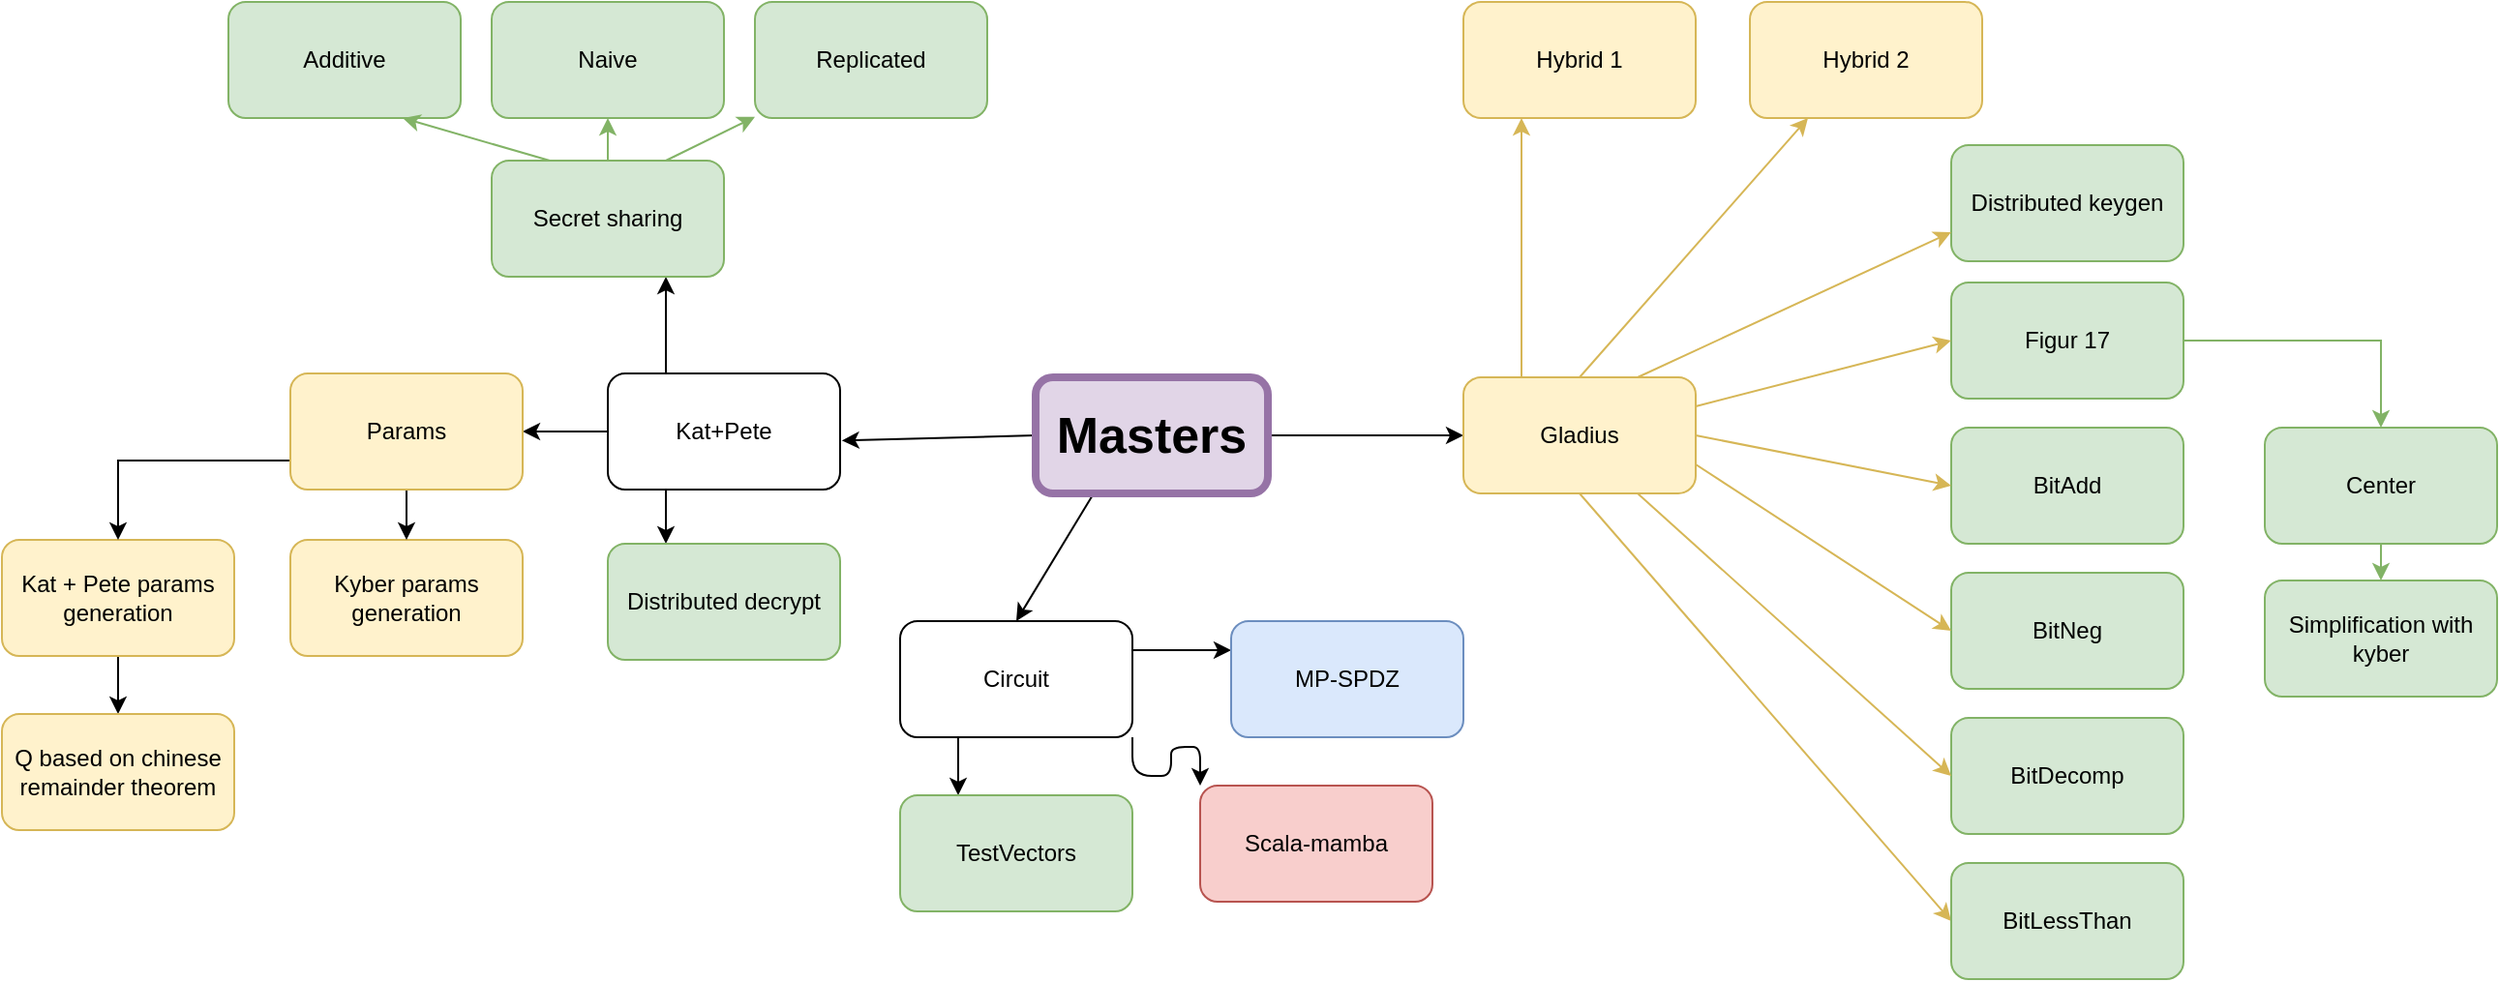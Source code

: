<mxfile version="21.0.2" type="github">
  <diagram name="Page-1" id="hLuPmDGO4PXkCt97cyZo">
    <mxGraphModel dx="2301" dy="1191" grid="0" gridSize="10" guides="1" tooltips="1" connect="1" arrows="1" fold="1" page="1" pageScale="1" pageWidth="827" pageHeight="1169" background="#FFFFFF" math="0" shadow="0">
      <root>
        <mxCell id="0" />
        <mxCell id="1" parent="0" />
        <mxCell id="O7RyFbMv_qGXEK2Rhbus-43" style="rounded=0;orthogonalLoop=1;jettySize=auto;html=1;exitX=0;exitY=0.5;exitDx=0;exitDy=0;entryX=1.007;entryY=0.578;entryDx=0;entryDy=0;entryPerimeter=0;labelBackgroundColor=none;fontColor=default;" parent="1" source="O7RyFbMv_qGXEK2Rhbus-1" target="O7RyFbMv_qGXEK2Rhbus-2" edge="1">
          <mxGeometry relative="1" as="geometry" />
        </mxCell>
        <mxCell id="O7RyFbMv_qGXEK2Rhbus-44" style="edgeStyle=orthogonalEdgeStyle;rounded=0;orthogonalLoop=1;jettySize=auto;html=1;exitX=1;exitY=0.5;exitDx=0;exitDy=0;entryX=0;entryY=0.5;entryDx=0;entryDy=0;labelBackgroundColor=none;fontColor=default;" parent="1" source="O7RyFbMv_qGXEK2Rhbus-1" target="O7RyFbMv_qGXEK2Rhbus-10" edge="1">
          <mxGeometry relative="1" as="geometry" />
        </mxCell>
        <mxCell id="O7RyFbMv_qGXEK2Rhbus-52" style="edgeStyle=none;rounded=0;orthogonalLoop=1;jettySize=auto;html=1;exitX=0.25;exitY=1;exitDx=0;exitDy=0;entryX=0.5;entryY=0;entryDx=0;entryDy=0;strokeColor=default;" parent="1" source="O7RyFbMv_qGXEK2Rhbus-1" target="O7RyFbMv_qGXEK2Rhbus-45" edge="1">
          <mxGeometry relative="1" as="geometry" />
        </mxCell>
        <mxCell id="O7RyFbMv_qGXEK2Rhbus-1" value="Masters" style="rounded=1;whiteSpace=wrap;html=1;strokeWidth=4;labelBackgroundColor=none;fillColor=#e1d5e7;strokeColor=#9673a6;fontSize=26;fontStyle=1" parent="1" vertex="1">
          <mxGeometry x="517" y="268" width="120" height="60" as="geometry" />
        </mxCell>
        <mxCell id="O7RyFbMv_qGXEK2Rhbus-19" style="edgeStyle=orthogonalEdgeStyle;rounded=0;orthogonalLoop=1;jettySize=auto;html=1;exitX=0.25;exitY=0;exitDx=0;exitDy=0;entryX=0.75;entryY=1;entryDx=0;entryDy=0;labelBackgroundColor=none;fontColor=default;" parent="1" source="O7RyFbMv_qGXEK2Rhbus-2" target="O7RyFbMv_qGXEK2Rhbus-18" edge="1">
          <mxGeometry relative="1" as="geometry" />
        </mxCell>
        <mxCell id="O7RyFbMv_qGXEK2Rhbus-25" style="edgeStyle=orthogonalEdgeStyle;rounded=0;orthogonalLoop=1;jettySize=auto;html=1;exitX=0.25;exitY=1;exitDx=0;exitDy=0;entryX=0.25;entryY=0;entryDx=0;entryDy=0;labelBackgroundColor=none;fontColor=default;" parent="1" source="O7RyFbMv_qGXEK2Rhbus-2" target="O7RyFbMv_qGXEK2Rhbus-14" edge="1">
          <mxGeometry relative="1" as="geometry" />
        </mxCell>
        <mxCell id="O7RyFbMv_qGXEK2Rhbus-28" style="edgeStyle=orthogonalEdgeStyle;rounded=0;orthogonalLoop=1;jettySize=auto;html=1;exitX=0;exitY=0.5;exitDx=0;exitDy=0;entryX=1;entryY=0.5;entryDx=0;entryDy=0;labelBackgroundColor=none;fontColor=default;" parent="1" source="O7RyFbMv_qGXEK2Rhbus-2" target="O7RyFbMv_qGXEK2Rhbus-13" edge="1">
          <mxGeometry relative="1" as="geometry" />
        </mxCell>
        <mxCell id="O7RyFbMv_qGXEK2Rhbus-2" value="&lt;div&gt;Kat+Pete&lt;/div&gt;" style="rounded=1;whiteSpace=wrap;html=1;labelBackgroundColor=none;" parent="1" vertex="1">
          <mxGeometry x="296" y="266" width="120" height="60" as="geometry" />
        </mxCell>
        <mxCell id="O7RyFbMv_qGXEK2Rhbus-3" value="BitDecomp" style="rounded=1;whiteSpace=wrap;html=1;labelBackgroundColor=none;fillColor=#d5e8d4;strokeColor=#82b366;" parent="1" vertex="1">
          <mxGeometry x="990" y="444" width="120" height="60" as="geometry" />
        </mxCell>
        <mxCell id="O7RyFbMv_qGXEK2Rhbus-4" value="BitNeg" style="rounded=1;whiteSpace=wrap;html=1;labelBackgroundColor=none;fillColor=#d5e8d4;strokeColor=#82b366;" parent="1" vertex="1">
          <mxGeometry x="990" y="369" width="120" height="60" as="geometry" />
        </mxCell>
        <mxCell id="O7RyFbMv_qGXEK2Rhbus-5" value="BitAdd" style="rounded=1;whiteSpace=wrap;html=1;labelBackgroundColor=none;fillColor=#d5e8d4;strokeColor=#82b366;" parent="1" vertex="1">
          <mxGeometry x="990" y="294" width="120" height="60" as="geometry" />
        </mxCell>
        <mxCell id="O7RyFbMv_qGXEK2Rhbus-41" style="edgeStyle=orthogonalEdgeStyle;rounded=0;orthogonalLoop=1;jettySize=auto;html=1;exitX=1;exitY=0.5;exitDx=0;exitDy=0;entryX=0.5;entryY=0;entryDx=0;entryDy=0;labelBackgroundColor=none;fontColor=default;fillColor=#d5e8d4;strokeColor=#82b366;" parent="1" source="O7RyFbMv_qGXEK2Rhbus-6" target="O7RyFbMv_qGXEK2Rhbus-30" edge="1">
          <mxGeometry relative="1" as="geometry" />
        </mxCell>
        <mxCell id="O7RyFbMv_qGXEK2Rhbus-6" value="Figur 17" style="rounded=1;whiteSpace=wrap;html=1;labelBackgroundColor=none;fillColor=#d5e8d4;strokeColor=#82b366;" parent="1" vertex="1">
          <mxGeometry x="990" y="219" width="120" height="60" as="geometry" />
        </mxCell>
        <mxCell id="O7RyFbMv_qGXEK2Rhbus-7" value="Distributed keygen" style="rounded=1;whiteSpace=wrap;html=1;labelBackgroundColor=none;fillColor=#d5e8d4;strokeColor=#82b366;" parent="1" vertex="1">
          <mxGeometry x="990" y="148" width="120" height="60" as="geometry" />
        </mxCell>
        <mxCell id="O7RyFbMv_qGXEK2Rhbus-8" value="Hybrid 2" style="rounded=1;whiteSpace=wrap;html=1;labelBackgroundColor=none;fillColor=#fff2cc;strokeColor=#d6b656;" parent="1" vertex="1">
          <mxGeometry x="886" y="74" width="120" height="60" as="geometry" />
        </mxCell>
        <mxCell id="O7RyFbMv_qGXEK2Rhbus-9" value="Hybrid 1" style="rounded=1;whiteSpace=wrap;html=1;labelBackgroundColor=none;fillColor=#fff2cc;strokeColor=#d6b656;" parent="1" vertex="1">
          <mxGeometry x="738" y="74" width="120" height="60" as="geometry" />
        </mxCell>
        <mxCell id="O7RyFbMv_qGXEK2Rhbus-32" style="edgeStyle=orthogonalEdgeStyle;rounded=0;orthogonalLoop=1;jettySize=auto;html=1;exitX=0.25;exitY=0;exitDx=0;exitDy=0;entryX=0.25;entryY=1;entryDx=0;entryDy=0;labelBackgroundColor=none;fontColor=default;fillColor=#fff2cc;strokeColor=#d6b656;" parent="1" source="O7RyFbMv_qGXEK2Rhbus-10" target="O7RyFbMv_qGXEK2Rhbus-9" edge="1">
          <mxGeometry relative="1" as="geometry" />
        </mxCell>
        <mxCell id="O7RyFbMv_qGXEK2Rhbus-33" style="rounded=0;orthogonalLoop=1;jettySize=auto;html=1;exitX=0.5;exitY=0;exitDx=0;exitDy=0;entryX=0.25;entryY=1;entryDx=0;entryDy=0;labelBackgroundColor=none;fontColor=default;fillColor=#fff2cc;strokeColor=#d6b656;" parent="1" source="O7RyFbMv_qGXEK2Rhbus-10" target="O7RyFbMv_qGXEK2Rhbus-8" edge="1">
          <mxGeometry relative="1" as="geometry" />
        </mxCell>
        <mxCell id="O7RyFbMv_qGXEK2Rhbus-35" style="rounded=0;orthogonalLoop=1;jettySize=auto;html=1;exitX=0.75;exitY=0;exitDx=0;exitDy=0;entryX=0;entryY=0.75;entryDx=0;entryDy=0;labelBackgroundColor=none;fontColor=default;strokeColor=#d6b656;fillColor=#fff2cc;" parent="1" source="O7RyFbMv_qGXEK2Rhbus-10" target="O7RyFbMv_qGXEK2Rhbus-7" edge="1">
          <mxGeometry relative="1" as="geometry" />
        </mxCell>
        <mxCell id="O7RyFbMv_qGXEK2Rhbus-36" style="rounded=0;orthogonalLoop=1;jettySize=auto;html=1;exitX=1;exitY=0.25;exitDx=0;exitDy=0;entryX=0;entryY=0.5;entryDx=0;entryDy=0;labelBackgroundColor=none;fontColor=default;fillColor=#fff2cc;strokeColor=#d6b656;" parent="1" source="O7RyFbMv_qGXEK2Rhbus-10" target="O7RyFbMv_qGXEK2Rhbus-6" edge="1">
          <mxGeometry relative="1" as="geometry" />
        </mxCell>
        <mxCell id="O7RyFbMv_qGXEK2Rhbus-37" style="rounded=0;orthogonalLoop=1;jettySize=auto;html=1;exitX=1;exitY=0.5;exitDx=0;exitDy=0;entryX=0;entryY=0.5;entryDx=0;entryDy=0;labelBackgroundColor=none;fontColor=default;fillColor=#fff2cc;strokeColor=#d6b656;" parent="1" source="O7RyFbMv_qGXEK2Rhbus-10" target="O7RyFbMv_qGXEK2Rhbus-5" edge="1">
          <mxGeometry relative="1" as="geometry" />
        </mxCell>
        <mxCell id="O7RyFbMv_qGXEK2Rhbus-38" style="rounded=0;orthogonalLoop=1;jettySize=auto;html=1;exitX=1;exitY=0.75;exitDx=0;exitDy=0;entryX=0;entryY=0.5;entryDx=0;entryDy=0;labelBackgroundColor=none;fontColor=default;fillColor=#fff2cc;strokeColor=#d6b656;" parent="1" source="O7RyFbMv_qGXEK2Rhbus-10" target="O7RyFbMv_qGXEK2Rhbus-4" edge="1">
          <mxGeometry relative="1" as="geometry" />
        </mxCell>
        <mxCell id="O7RyFbMv_qGXEK2Rhbus-39" style="rounded=0;orthogonalLoop=1;jettySize=auto;html=1;exitX=0.75;exitY=1;exitDx=0;exitDy=0;entryX=0;entryY=0.5;entryDx=0;entryDy=0;labelBackgroundColor=none;fontColor=default;fillColor=#fff2cc;strokeColor=#d6b656;" parent="1" source="O7RyFbMv_qGXEK2Rhbus-10" target="O7RyFbMv_qGXEK2Rhbus-3" edge="1">
          <mxGeometry relative="1" as="geometry" />
        </mxCell>
        <mxCell id="O7RyFbMv_qGXEK2Rhbus-40" style="rounded=0;orthogonalLoop=1;jettySize=auto;html=1;exitX=0.5;exitY=1;exitDx=0;exitDy=0;entryX=0;entryY=0.5;entryDx=0;entryDy=0;labelBackgroundColor=none;fontColor=default;fillColor=#fff2cc;strokeColor=#d6b656;" parent="1" source="O7RyFbMv_qGXEK2Rhbus-10" target="O7RyFbMv_qGXEK2Rhbus-29" edge="1">
          <mxGeometry relative="1" as="geometry" />
        </mxCell>
        <mxCell id="O7RyFbMv_qGXEK2Rhbus-10" value="&lt;div&gt;Gladius&lt;/div&gt;" style="rounded=1;whiteSpace=wrap;html=1;labelBackgroundColor=none;fillColor=#fff2cc;strokeColor=#d6b656;" parent="1" vertex="1">
          <mxGeometry x="738" y="268" width="120" height="60" as="geometry" />
        </mxCell>
        <mxCell id="LVyAhiCASs7lZBnIoiiR-2" value="" style="edgeStyle=orthogonalEdgeStyle;rounded=0;orthogonalLoop=1;jettySize=auto;html=1;" edge="1" parent="1" source="O7RyFbMv_qGXEK2Rhbus-11" target="LVyAhiCASs7lZBnIoiiR-1">
          <mxGeometry relative="1" as="geometry" />
        </mxCell>
        <mxCell id="O7RyFbMv_qGXEK2Rhbus-11" value="Kat + Pete params generation" style="rounded=1;whiteSpace=wrap;html=1;labelBackgroundColor=none;fillColor=#fff2cc;strokeColor=#d6b656;" parent="1" vertex="1">
          <mxGeometry x="-17" y="352" width="120" height="60" as="geometry" />
        </mxCell>
        <mxCell id="O7RyFbMv_qGXEK2Rhbus-12" value="Kyber params generation" style="rounded=1;whiteSpace=wrap;html=1;labelBackgroundColor=none;fillColor=#fff2cc;strokeColor=#d6b656;" parent="1" vertex="1">
          <mxGeometry x="132" y="352" width="120" height="60" as="geometry" />
        </mxCell>
        <mxCell id="O7RyFbMv_qGXEK2Rhbus-26" style="edgeStyle=orthogonalEdgeStyle;rounded=0;orthogonalLoop=1;jettySize=auto;html=1;exitX=0.5;exitY=1;exitDx=0;exitDy=0;entryX=0.5;entryY=0;entryDx=0;entryDy=0;labelBackgroundColor=none;fontColor=default;" parent="1" source="O7RyFbMv_qGXEK2Rhbus-13" target="O7RyFbMv_qGXEK2Rhbus-12" edge="1">
          <mxGeometry relative="1" as="geometry" />
        </mxCell>
        <mxCell id="O7RyFbMv_qGXEK2Rhbus-27" style="edgeStyle=orthogonalEdgeStyle;rounded=0;orthogonalLoop=1;jettySize=auto;html=1;exitX=0;exitY=0.75;exitDx=0;exitDy=0;entryX=0.5;entryY=0;entryDx=0;entryDy=0;labelBackgroundColor=none;fontColor=default;" parent="1" source="O7RyFbMv_qGXEK2Rhbus-13" target="O7RyFbMv_qGXEK2Rhbus-11" edge="1">
          <mxGeometry relative="1" as="geometry" />
        </mxCell>
        <mxCell id="O7RyFbMv_qGXEK2Rhbus-13" value="Params" style="rounded=1;whiteSpace=wrap;html=1;labelBackgroundColor=none;fillColor=#fff2cc;strokeColor=#d6b656;" parent="1" vertex="1">
          <mxGeometry x="132" y="266" width="120" height="60" as="geometry" />
        </mxCell>
        <mxCell id="O7RyFbMv_qGXEK2Rhbus-14" value="Distributed decrypt" style="rounded=1;whiteSpace=wrap;html=1;labelBackgroundColor=none;fillColor=#d5e8d4;strokeColor=#82b366;" parent="1" vertex="1">
          <mxGeometry x="296" y="354" width="120" height="60" as="geometry" />
        </mxCell>
        <mxCell id="O7RyFbMv_qGXEK2Rhbus-15" value="Replicated" style="rounded=1;whiteSpace=wrap;html=1;labelBackgroundColor=none;fillColor=#d5e8d4;strokeColor=#82b366;" parent="1" vertex="1">
          <mxGeometry x="372" y="74" width="120" height="60" as="geometry" />
        </mxCell>
        <mxCell id="O7RyFbMv_qGXEK2Rhbus-16" value="Naive" style="rounded=1;whiteSpace=wrap;html=1;labelBackgroundColor=none;fillColor=#d5e8d4;strokeColor=#82b366;" parent="1" vertex="1">
          <mxGeometry x="236" y="74" width="120" height="60" as="geometry" />
        </mxCell>
        <mxCell id="O7RyFbMv_qGXEK2Rhbus-17" value="Additive" style="rounded=1;whiteSpace=wrap;html=1;labelBackgroundColor=none;fillColor=#d5e8d4;strokeColor=#82b366;" parent="1" vertex="1">
          <mxGeometry x="100" y="74" width="120" height="60" as="geometry" />
        </mxCell>
        <mxCell id="O7RyFbMv_qGXEK2Rhbus-20" style="edgeStyle=orthogonalEdgeStyle;rounded=0;orthogonalLoop=1;jettySize=auto;html=1;exitX=0.5;exitY=0;exitDx=0;exitDy=0;labelBackgroundColor=none;fontColor=default;fillColor=#d5e8d4;strokeColor=#82b366;" parent="1" source="O7RyFbMv_qGXEK2Rhbus-18" target="O7RyFbMv_qGXEK2Rhbus-16" edge="1">
          <mxGeometry relative="1" as="geometry" />
        </mxCell>
        <mxCell id="O7RyFbMv_qGXEK2Rhbus-21" style="rounded=0;orthogonalLoop=1;jettySize=auto;html=1;exitX=0.75;exitY=0;exitDx=0;exitDy=0;labelBackgroundColor=none;fontColor=default;fillColor=#d5e8d4;strokeColor=#82b366;" parent="1" source="O7RyFbMv_qGXEK2Rhbus-18" target="O7RyFbMv_qGXEK2Rhbus-15" edge="1">
          <mxGeometry relative="1" as="geometry" />
        </mxCell>
        <mxCell id="O7RyFbMv_qGXEK2Rhbus-23" style="rounded=0;orthogonalLoop=1;jettySize=auto;html=1;exitX=0.25;exitY=0;exitDx=0;exitDy=0;entryX=0.75;entryY=1;entryDx=0;entryDy=0;labelBackgroundColor=none;fontColor=default;fillColor=#d5e8d4;strokeColor=#82b366;" parent="1" source="O7RyFbMv_qGXEK2Rhbus-18" target="O7RyFbMv_qGXEK2Rhbus-17" edge="1">
          <mxGeometry relative="1" as="geometry" />
        </mxCell>
        <mxCell id="O7RyFbMv_qGXEK2Rhbus-18" value="&lt;div&gt;Secret sharing&lt;/div&gt;" style="rounded=1;whiteSpace=wrap;html=1;labelBackgroundColor=none;fillColor=#d5e8d4;strokeColor=#82b366;" parent="1" vertex="1">
          <mxGeometry x="236" y="156" width="120" height="60" as="geometry" />
        </mxCell>
        <mxCell id="O7RyFbMv_qGXEK2Rhbus-29" value="BitLessThan" style="rounded=1;whiteSpace=wrap;html=1;labelBackgroundColor=none;fillColor=#d5e8d4;strokeColor=#82b366;" parent="1" vertex="1">
          <mxGeometry x="990" y="519" width="120" height="60" as="geometry" />
        </mxCell>
        <mxCell id="O7RyFbMv_qGXEK2Rhbus-42" style="edgeStyle=orthogonalEdgeStyle;rounded=0;orthogonalLoop=1;jettySize=auto;html=1;exitX=0.5;exitY=1;exitDx=0;exitDy=0;entryX=0.5;entryY=0;entryDx=0;entryDy=0;labelBackgroundColor=none;fontColor=default;fillColor=#d5e8d4;strokeColor=#82b366;" parent="1" source="O7RyFbMv_qGXEK2Rhbus-30" target="O7RyFbMv_qGXEK2Rhbus-31" edge="1">
          <mxGeometry relative="1" as="geometry" />
        </mxCell>
        <mxCell id="O7RyFbMv_qGXEK2Rhbus-30" value="Center" style="rounded=1;whiteSpace=wrap;html=1;labelBackgroundColor=none;fillColor=#d5e8d4;strokeColor=#82b366;" parent="1" vertex="1">
          <mxGeometry x="1152" y="294" width="120" height="60" as="geometry" />
        </mxCell>
        <mxCell id="O7RyFbMv_qGXEK2Rhbus-31" value="Simplification with kyber" style="rounded=1;whiteSpace=wrap;html=1;labelBackgroundColor=none;fillColor=#d5e8d4;strokeColor=#82b366;" parent="1" vertex="1">
          <mxGeometry x="1152" y="373" width="120" height="60" as="geometry" />
        </mxCell>
        <mxCell id="O7RyFbMv_qGXEK2Rhbus-48" style="edgeStyle=orthogonalEdgeStyle;rounded=0;orthogonalLoop=1;jettySize=auto;html=1;exitX=0.25;exitY=1;exitDx=0;exitDy=0;entryX=0.25;entryY=0;entryDx=0;entryDy=0;labelBackgroundColor=none;fontColor=default;" parent="1" source="O7RyFbMv_qGXEK2Rhbus-45" target="O7RyFbMv_qGXEK2Rhbus-46" edge="1">
          <mxGeometry relative="1" as="geometry" />
        </mxCell>
        <mxCell id="O7RyFbMv_qGXEK2Rhbus-49" style="edgeStyle=orthogonalEdgeStyle;rounded=0;orthogonalLoop=1;jettySize=auto;html=1;exitX=1;exitY=0.25;exitDx=0;exitDy=0;entryX=0;entryY=0.25;entryDx=0;entryDy=0;labelBackgroundColor=none;fontColor=default;" parent="1" source="O7RyFbMv_qGXEK2Rhbus-45" target="O7RyFbMv_qGXEK2Rhbus-47" edge="1">
          <mxGeometry relative="1" as="geometry" />
        </mxCell>
        <mxCell id="O7RyFbMv_qGXEK2Rhbus-51" style="edgeStyle=orthogonalEdgeStyle;orthogonalLoop=1;jettySize=auto;html=1;exitX=1;exitY=1;exitDx=0;exitDy=0;entryX=0;entryY=0;entryDx=0;entryDy=0;rounded=1;labelBackgroundColor=none;fontColor=default;" parent="1" source="O7RyFbMv_qGXEK2Rhbus-45" target="O7RyFbMv_qGXEK2Rhbus-50" edge="1">
          <mxGeometry relative="1" as="geometry" />
        </mxCell>
        <mxCell id="O7RyFbMv_qGXEK2Rhbus-45" value="Circuit" style="rounded=1;whiteSpace=wrap;html=1;strokeWidth=1;labelBackgroundColor=none;" parent="1" vertex="1">
          <mxGeometry x="447" y="394" width="120" height="60" as="geometry" />
        </mxCell>
        <mxCell id="O7RyFbMv_qGXEK2Rhbus-46" value="TestVectors" style="rounded=1;whiteSpace=wrap;html=1;strokeWidth=1;labelBackgroundColor=none;fillColor=#d5e8d4;strokeColor=#82b366;" parent="1" vertex="1">
          <mxGeometry x="447" y="484" width="120" height="60" as="geometry" />
        </mxCell>
        <mxCell id="O7RyFbMv_qGXEK2Rhbus-47" value="MP-SPDZ" style="rounded=1;whiteSpace=wrap;html=1;strokeWidth=1;labelBackgroundColor=none;fillColor=#dae8fc;strokeColor=#6c8ebf;" parent="1" vertex="1">
          <mxGeometry x="618" y="394" width="120" height="60" as="geometry" />
        </mxCell>
        <mxCell id="O7RyFbMv_qGXEK2Rhbus-50" value="Scala-mamba" style="rounded=1;whiteSpace=wrap;html=1;strokeWidth=1;labelBackgroundColor=none;fillColor=#f8cecc;strokeColor=#b85450;" parent="1" vertex="1">
          <mxGeometry x="602" y="479" width="120" height="60" as="geometry" />
        </mxCell>
        <mxCell id="LVyAhiCASs7lZBnIoiiR-1" value="Q based on chinese remainder theorem" style="rounded=1;whiteSpace=wrap;html=1;labelBackgroundColor=none;fillColor=#fff2cc;strokeColor=#d6b656;" vertex="1" parent="1">
          <mxGeometry x="-17" y="442" width="120" height="60" as="geometry" />
        </mxCell>
      </root>
    </mxGraphModel>
  </diagram>
</mxfile>
